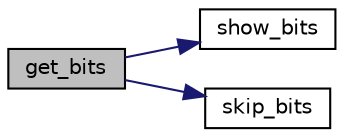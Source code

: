 digraph "get_bits"
{
  bgcolor="transparent";
  edge [fontname="Helvetica",fontsize="10",labelfontname="Helvetica",labelfontsize="10"];
  node [fontname="Helvetica",fontsize="10",shape=record];
  rankdir="LR";
  Node1 [label="get_bits",height=0.2,width=0.4,color="black", fillcolor="grey75", style="filled", fontcolor="black"];
  Node1 -> Node2 [color="midnightblue",fontsize="10",style="solid",fontname="Helvetica"];
  Node2 [label="show_bits",height=0.2,width=0.4,color="black",URL="$bits_8c.html#a1ab74f16c44ad8762a384924368175e7"];
  Node1 -> Node3 [color="midnightblue",fontsize="10",style="solid",fontname="Helvetica"];
  Node3 [label="skip_bits",height=0.2,width=0.4,color="black",URL="$bits_8c.html#aea74eea48a18a3731b052ac530f6afce"];
}
